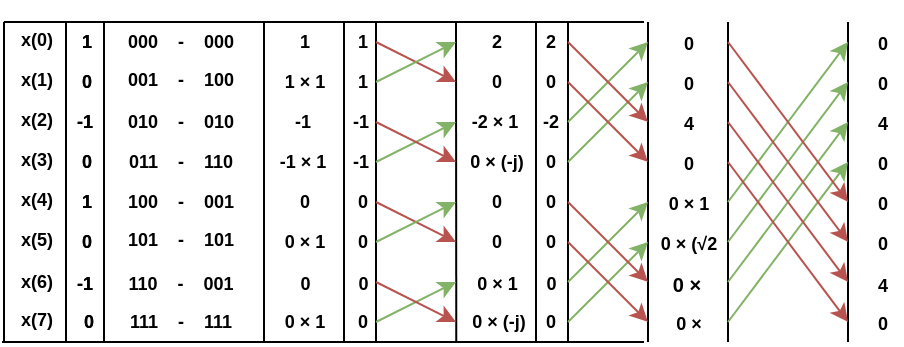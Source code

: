 <mxfile version="24.8.6">
  <diagram name="Сторінка-1" id="RcjeDI55UPopCyqRujaz">
    <mxGraphModel dx="199" dy="177" grid="1" gridSize="10" guides="1" tooltips="1" connect="1" arrows="1" fold="1" page="1" pageScale="1" pageWidth="827" pageHeight="1169" math="0" shadow="0">
      <root>
        <mxCell id="0" />
        <mxCell id="1" parent="0" />
        <mxCell id="wO6pOgG7dhvMrnXPIx7r-3" value="" style="endArrow=none;html=1;rounded=0;" edge="1" parent="1">
          <mxGeometry width="50" height="50" relative="1" as="geometry">
            <mxPoint x="336" y="400" as="sourcePoint" />
            <mxPoint x="336" y="240" as="targetPoint" />
          </mxGeometry>
        </mxCell>
        <mxCell id="wO6pOgG7dhvMrnXPIx7r-4" value="" style="endArrow=none;html=1;rounded=0;" edge="1" parent="1">
          <mxGeometry width="50" height="50" relative="1" as="geometry">
            <mxPoint x="376.14" y="400" as="sourcePoint" />
            <mxPoint x="376" y="240" as="targetPoint" />
          </mxGeometry>
        </mxCell>
        <mxCell id="wO6pOgG7dhvMrnXPIx7r-5" value="" style="html=1;shadow=0;dashed=0;align=center;verticalAlign=middle;shape=mxgraph.arrows2.arrow;dy=0.6;dx=40;notch=0;" vertex="1" parent="1">
          <mxGeometry x="336" y="330" width="40" as="geometry" />
        </mxCell>
        <mxCell id="wO6pOgG7dhvMrnXPIx7r-7" value="" style="endArrow=none;html=1;rounded=0;" edge="1" parent="1">
          <mxGeometry width="50" height="50" relative="1" as="geometry">
            <mxPoint x="280" y="400" as="sourcePoint" />
            <mxPoint x="280" y="240" as="targetPoint" />
          </mxGeometry>
        </mxCell>
        <mxCell id="wO6pOgG7dhvMrnXPIx7r-8" value="" style="endArrow=classic;html=1;rounded=0;fillColor=#f8cecc;strokeColor=#b85450;" edge="1" parent="1">
          <mxGeometry width="50" height="50" relative="1" as="geometry">
            <mxPoint x="336" y="250" as="sourcePoint" />
            <mxPoint x="376" y="270" as="targetPoint" />
          </mxGeometry>
        </mxCell>
        <mxCell id="wO6pOgG7dhvMrnXPIx7r-9" value="" style="endArrow=classic;html=1;rounded=0;fillColor=#d5e8d4;strokeColor=#82b366;" edge="1" parent="1">
          <mxGeometry width="50" height="50" relative="1" as="geometry">
            <mxPoint x="336" y="270" as="sourcePoint" />
            <mxPoint x="376" y="250" as="targetPoint" />
          </mxGeometry>
        </mxCell>
        <mxCell id="wO6pOgG7dhvMrnXPIx7r-11" value="" style="endArrow=classic;html=1;rounded=0;fillColor=#d5e8d4;strokeColor=#82b366;" edge="1" parent="1">
          <mxGeometry width="50" height="50" relative="1" as="geometry">
            <mxPoint x="336" y="310" as="sourcePoint" />
            <mxPoint x="376" y="290" as="targetPoint" />
          </mxGeometry>
        </mxCell>
        <mxCell id="wO6pOgG7dhvMrnXPIx7r-12" value="" style="endArrow=classic;html=1;rounded=0;fillColor=#f8cecc;strokeColor=#b85450;" edge="1" parent="1">
          <mxGeometry width="50" height="50" relative="1" as="geometry">
            <mxPoint x="336" y="290" as="sourcePoint" />
            <mxPoint x="376" y="310" as="targetPoint" />
          </mxGeometry>
        </mxCell>
        <mxCell id="wO6pOgG7dhvMrnXPIx7r-13" value="" style="endArrow=classic;html=1;rounded=0;fillColor=#f8cecc;strokeColor=#b85450;" edge="1" parent="1">
          <mxGeometry width="50" height="50" relative="1" as="geometry">
            <mxPoint x="336" y="330" as="sourcePoint" />
            <mxPoint x="376" y="350" as="targetPoint" />
          </mxGeometry>
        </mxCell>
        <mxCell id="wO6pOgG7dhvMrnXPIx7r-14" value="" style="endArrow=classic;html=1;rounded=0;fillColor=#d5e8d4;strokeColor=#82b366;" edge="1" parent="1">
          <mxGeometry width="50" height="50" relative="1" as="geometry">
            <mxPoint x="336" y="350" as="sourcePoint" />
            <mxPoint x="376" y="330" as="targetPoint" />
          </mxGeometry>
        </mxCell>
        <mxCell id="wO6pOgG7dhvMrnXPIx7r-15" value="" style="endArrow=classic;html=1;rounded=0;fillColor=#d5e8d4;strokeColor=#82b366;" edge="1" parent="1">
          <mxGeometry width="50" height="50" relative="1" as="geometry">
            <mxPoint x="336" y="390" as="sourcePoint" />
            <mxPoint x="376" y="370" as="targetPoint" />
          </mxGeometry>
        </mxCell>
        <mxCell id="wO6pOgG7dhvMrnXPIx7r-16" value="" style="endArrow=classic;html=1;rounded=0;fillColor=#f8cecc;strokeColor=#b85450;" edge="1" parent="1">
          <mxGeometry width="50" height="50" relative="1" as="geometry">
            <mxPoint x="336" y="370" as="sourcePoint" />
            <mxPoint x="376" y="390" as="targetPoint" />
          </mxGeometry>
        </mxCell>
        <mxCell id="wO6pOgG7dhvMrnXPIx7r-37" value="&lt;font style=&quot;font-size: 9px;&quot;&gt;1&lt;/font&gt;" style="text;strokeColor=none;fillColor=none;html=1;fontSize=24;fontStyle=1;verticalAlign=middle;align=center;" vertex="1" parent="1">
          <mxGeometry x="290" y="240" width="20" height="10" as="geometry" />
        </mxCell>
        <mxCell id="wO6pOgG7dhvMrnXPIx7r-38" value="&lt;font style=&quot;font-size: 9px;&quot;&gt;1&amp;nbsp;× 1&lt;/font&gt;" style="text;strokeColor=none;fillColor=none;html=1;fontSize=24;fontStyle=1;verticalAlign=middle;align=center;" vertex="1" parent="1">
          <mxGeometry x="290" y="260" width="20" height="10" as="geometry" />
        </mxCell>
        <mxCell id="wO6pOgG7dhvMrnXPIx7r-39" value="&lt;font style=&quot;font-size: 9px;&quot;&gt;-1&lt;/font&gt;" style="text;strokeColor=none;fillColor=none;html=1;fontSize=24;fontStyle=1;verticalAlign=middle;align=center;" vertex="1" parent="1">
          <mxGeometry x="289" y="280" width="20" height="10" as="geometry" />
        </mxCell>
        <mxCell id="wO6pOgG7dhvMrnXPIx7r-42" value="" style="endArrow=none;html=1;rounded=0;" edge="1" parent="1">
          <mxGeometry width="50" height="50" relative="1" as="geometry">
            <mxPoint x="432" y="400" as="sourcePoint" />
            <mxPoint x="432" y="240" as="targetPoint" />
          </mxGeometry>
        </mxCell>
        <mxCell id="wO6pOgG7dhvMrnXPIx7r-43" value="" style="endArrow=none;html=1;rounded=0;" edge="1" parent="1">
          <mxGeometry width="50" height="50" relative="1" as="geometry">
            <mxPoint x="472" y="400" as="sourcePoint" />
            <mxPoint x="472" y="240" as="targetPoint" />
          </mxGeometry>
        </mxCell>
        <mxCell id="wO6pOgG7dhvMrnXPIx7r-44" value="" style="endArrow=classic;html=1;rounded=0;fillColor=#d5e8d4;strokeColor=#82b366;" edge="1" parent="1">
          <mxGeometry width="50" height="50" relative="1" as="geometry">
            <mxPoint x="432" y="310" as="sourcePoint" />
            <mxPoint x="472" y="270" as="targetPoint" />
          </mxGeometry>
        </mxCell>
        <mxCell id="wO6pOgG7dhvMrnXPIx7r-45" value="" style="endArrow=classic;html=1;rounded=0;fillColor=#d5e8d4;strokeColor=#82b366;" edge="1" parent="1">
          <mxGeometry width="50" height="50" relative="1" as="geometry">
            <mxPoint x="432" y="290" as="sourcePoint" />
            <mxPoint x="472" y="250" as="targetPoint" />
          </mxGeometry>
        </mxCell>
        <mxCell id="wO6pOgG7dhvMrnXPIx7r-46" value="" style="endArrow=classic;html=1;rounded=0;fillColor=#f8cecc;strokeColor=#b85450;" edge="1" parent="1">
          <mxGeometry width="50" height="50" relative="1" as="geometry">
            <mxPoint x="432" y="250" as="sourcePoint" />
            <mxPoint x="472" y="290" as="targetPoint" />
          </mxGeometry>
        </mxCell>
        <mxCell id="wO6pOgG7dhvMrnXPIx7r-47" value="" style="endArrow=classic;html=1;rounded=0;fillColor=#f8cecc;strokeColor=#b85450;" edge="1" parent="1">
          <mxGeometry width="50" height="50" relative="1" as="geometry">
            <mxPoint x="432" y="270" as="sourcePoint" />
            <mxPoint x="472" y="310" as="targetPoint" />
          </mxGeometry>
        </mxCell>
        <mxCell id="wO6pOgG7dhvMrnXPIx7r-52" value="" style="endArrow=classic;html=1;rounded=0;fillColor=#d5e8d4;strokeColor=#82b366;" edge="1" parent="1">
          <mxGeometry width="50" height="50" relative="1" as="geometry">
            <mxPoint x="432" y="390" as="sourcePoint" />
            <mxPoint x="472" y="350" as="targetPoint" />
          </mxGeometry>
        </mxCell>
        <mxCell id="wO6pOgG7dhvMrnXPIx7r-53" value="" style="endArrow=classic;html=1;rounded=0;fillColor=#d5e8d4;strokeColor=#82b366;" edge="1" parent="1">
          <mxGeometry width="50" height="50" relative="1" as="geometry">
            <mxPoint x="432" y="370" as="sourcePoint" />
            <mxPoint x="472" y="330" as="targetPoint" />
          </mxGeometry>
        </mxCell>
        <mxCell id="wO6pOgG7dhvMrnXPIx7r-54" value="" style="endArrow=classic;html=1;rounded=0;fillColor=#f8cecc;strokeColor=#b85450;" edge="1" parent="1">
          <mxGeometry width="50" height="50" relative="1" as="geometry">
            <mxPoint x="432" y="330" as="sourcePoint" />
            <mxPoint x="472" y="370" as="targetPoint" />
          </mxGeometry>
        </mxCell>
        <mxCell id="wO6pOgG7dhvMrnXPIx7r-55" value="" style="endArrow=classic;html=1;rounded=0;fillColor=#f8cecc;strokeColor=#b85450;" edge="1" parent="1">
          <mxGeometry width="50" height="50" relative="1" as="geometry">
            <mxPoint x="432" y="350" as="sourcePoint" />
            <mxPoint x="472" y="390" as="targetPoint" />
          </mxGeometry>
        </mxCell>
        <mxCell id="wO6pOgG7dhvMrnXPIx7r-56" value="" style="endArrow=none;html=1;rounded=0;" edge="1" parent="1">
          <mxGeometry width="50" height="50" relative="1" as="geometry">
            <mxPoint x="512" y="400" as="sourcePoint" />
            <mxPoint x="512" y="240" as="targetPoint" />
          </mxGeometry>
        </mxCell>
        <mxCell id="wO6pOgG7dhvMrnXPIx7r-57" value="" style="endArrow=none;html=1;rounded=0;" edge="1" parent="1">
          <mxGeometry width="50" height="50" relative="1" as="geometry">
            <mxPoint x="572" y="400" as="sourcePoint" />
            <mxPoint x="572" y="240" as="targetPoint" />
          </mxGeometry>
        </mxCell>
        <mxCell id="wO6pOgG7dhvMrnXPIx7r-60" value="" style="endArrow=classic;html=1;rounded=0;fillColor=#d5e8d4;strokeColor=#82b366;" edge="1" parent="1">
          <mxGeometry width="50" height="50" relative="1" as="geometry">
            <mxPoint x="512" y="330" as="sourcePoint" />
            <mxPoint x="572" y="250" as="targetPoint" />
          </mxGeometry>
        </mxCell>
        <mxCell id="wO6pOgG7dhvMrnXPIx7r-61" value="" style="endArrow=classic;html=1;rounded=0;fillColor=#d5e8d4;strokeColor=#82b366;" edge="1" parent="1">
          <mxGeometry width="50" height="50" relative="1" as="geometry">
            <mxPoint x="512" y="350" as="sourcePoint" />
            <mxPoint x="572" y="270" as="targetPoint" />
          </mxGeometry>
        </mxCell>
        <mxCell id="wO6pOgG7dhvMrnXPIx7r-62" value="" style="endArrow=classic;html=1;rounded=0;fillColor=#d5e8d4;strokeColor=#82b366;" edge="1" parent="1">
          <mxGeometry width="50" height="50" relative="1" as="geometry">
            <mxPoint x="512" y="370" as="sourcePoint" />
            <mxPoint x="572" y="290" as="targetPoint" />
          </mxGeometry>
        </mxCell>
        <mxCell id="wO6pOgG7dhvMrnXPIx7r-63" value="" style="endArrow=classic;html=1;rounded=0;fillColor=#d5e8d4;strokeColor=#82b366;" edge="1" parent="1">
          <mxGeometry width="50" height="50" relative="1" as="geometry">
            <mxPoint x="512" y="390" as="sourcePoint" />
            <mxPoint x="572" y="310" as="targetPoint" />
          </mxGeometry>
        </mxCell>
        <mxCell id="wO6pOgG7dhvMrnXPIx7r-64" value="" style="endArrow=classic;html=1;rounded=0;fillColor=#f8cecc;strokeColor=#b85450;" edge="1" parent="1">
          <mxGeometry width="50" height="50" relative="1" as="geometry">
            <mxPoint x="512" y="250" as="sourcePoint" />
            <mxPoint x="572" y="330" as="targetPoint" />
          </mxGeometry>
        </mxCell>
        <mxCell id="wO6pOgG7dhvMrnXPIx7r-65" value="" style="endArrow=classic;html=1;rounded=0;fillColor=#f8cecc;strokeColor=#b85450;" edge="1" parent="1">
          <mxGeometry width="50" height="50" relative="1" as="geometry">
            <mxPoint x="512" y="270" as="sourcePoint" />
            <mxPoint x="572" y="350" as="targetPoint" />
          </mxGeometry>
        </mxCell>
        <mxCell id="wO6pOgG7dhvMrnXPIx7r-66" value="" style="endArrow=classic;html=1;rounded=0;fillColor=#f8cecc;strokeColor=#b85450;" edge="1" parent="1">
          <mxGeometry width="50" height="50" relative="1" as="geometry">
            <mxPoint x="512" y="290" as="sourcePoint" />
            <mxPoint x="572" y="370" as="targetPoint" />
          </mxGeometry>
        </mxCell>
        <mxCell id="wO6pOgG7dhvMrnXPIx7r-67" value="" style="endArrow=classic;html=1;rounded=0;fillColor=#f8cecc;strokeColor=#b85450;" edge="1" parent="1">
          <mxGeometry width="50" height="50" relative="1" as="geometry">
            <mxPoint x="512" y="310" as="sourcePoint" />
            <mxPoint x="572" y="390" as="targetPoint" />
          </mxGeometry>
        </mxCell>
        <mxCell id="wO6pOgG7dhvMrnXPIx7r-71" value="&lt;font style=&quot;font-size: 9px;&quot;&gt;-1&amp;nbsp;× 1&lt;/font&gt;" style="text;strokeColor=none;fillColor=none;html=1;fontSize=24;fontStyle=1;verticalAlign=middle;align=center;" vertex="1" parent="1">
          <mxGeometry x="289" y="300" width="20" height="10" as="geometry" />
        </mxCell>
        <mxCell id="wO6pOgG7dhvMrnXPIx7r-77" value="&lt;font style=&quot;font-size: 9px;&quot;&gt;0&lt;/font&gt;" style="text;strokeColor=none;fillColor=none;html=1;fontSize=24;fontStyle=1;verticalAlign=middle;align=center;" vertex="1" parent="1">
          <mxGeometry x="290" y="320" width="20" height="10" as="geometry" />
        </mxCell>
        <mxCell id="wO6pOgG7dhvMrnXPIx7r-79" value="&lt;font style=&quot;font-size: 9px;&quot;&gt;0&amp;nbsp;× 1&lt;/font&gt;" style="text;strokeColor=none;fillColor=none;html=1;fontSize=24;fontStyle=1;verticalAlign=middle;align=center;" vertex="1" parent="1">
          <mxGeometry x="290" y="380" width="20" height="10" as="geometry" />
        </mxCell>
        <mxCell id="wO6pOgG7dhvMrnXPIx7r-80" value="&lt;font style=&quot;font-size: 9px;&quot;&gt;&amp;nbsp;0&lt;/font&gt;" style="text;strokeColor=none;fillColor=none;html=1;fontSize=24;fontStyle=1;verticalAlign=middle;align=center;" vertex="1" parent="1">
          <mxGeometry x="289" y="361" width="20" height="9" as="geometry" />
        </mxCell>
        <mxCell id="wO6pOgG7dhvMrnXPIx7r-82" value="&lt;font style=&quot;font-size: 9px;&quot;&gt;000&amp;nbsp; &amp;nbsp; -&amp;nbsp; &amp;nbsp; 000&lt;/font&gt;" style="text;strokeColor=none;fillColor=none;html=1;fontSize=24;fontStyle=1;verticalAlign=middle;align=center;" vertex="1" parent="1">
          <mxGeometry x="228" y="240" width="20" height="10" as="geometry" />
        </mxCell>
        <mxCell id="wO6pOgG7dhvMrnXPIx7r-83" value="&lt;font style=&quot;font-size: 9px;&quot;&gt;001&amp;nbsp; &amp;nbsp; -&amp;nbsp; &amp;nbsp; 100&lt;/font&gt;" style="text;strokeColor=none;fillColor=none;html=1;fontSize=24;fontStyle=1;verticalAlign=middle;align=center;" vertex="1" parent="1">
          <mxGeometry x="228" y="259" width="20" height="10" as="geometry" />
        </mxCell>
        <mxCell id="wO6pOgG7dhvMrnXPIx7r-84" value="&lt;font style=&quot;font-size: 9px;&quot;&gt;010&amp;nbsp; &amp;nbsp; -&amp;nbsp; &amp;nbsp; 010&lt;/font&gt;" style="text;strokeColor=none;fillColor=none;html=1;fontSize=24;fontStyle=1;verticalAlign=middle;align=center;" vertex="1" parent="1">
          <mxGeometry x="228" y="280" width="20" height="10" as="geometry" />
        </mxCell>
        <mxCell id="wO6pOgG7dhvMrnXPIx7r-85" value="&lt;font style=&quot;font-size: 9px;&quot;&gt;011&amp;nbsp; &amp;nbsp; -&amp;nbsp; &amp;nbsp; 110&lt;/font&gt;" style="text;strokeColor=none;fillColor=none;html=1;fontSize=24;fontStyle=1;verticalAlign=middle;align=center;" vertex="1" parent="1">
          <mxGeometry x="228" y="300" width="20" height="10" as="geometry" />
        </mxCell>
        <mxCell id="wO6pOgG7dhvMrnXPIx7r-86" value="&lt;font style=&quot;font-size: 9px;&quot;&gt;100&amp;nbsp; &amp;nbsp; -&amp;nbsp; &amp;nbsp; 001&lt;/font&gt;" style="text;strokeColor=none;fillColor=none;html=1;fontSize=24;fontStyle=1;verticalAlign=middle;align=center;" vertex="1" parent="1">
          <mxGeometry x="228" y="320" width="20" height="10" as="geometry" />
        </mxCell>
        <mxCell id="wO6pOgG7dhvMrnXPIx7r-87" value="&lt;font style=&quot;font-size: 9px;&quot;&gt;101&amp;nbsp; &amp;nbsp; -&amp;nbsp; &amp;nbsp; 101&lt;/font&gt;" style="text;strokeColor=none;fillColor=none;html=1;fontSize=24;fontStyle=1;verticalAlign=middle;align=center;" vertex="1" parent="1">
          <mxGeometry x="238" y="339" height="10" as="geometry" />
        </mxCell>
        <mxCell id="wO6pOgG7dhvMrnXPIx7r-88" value="&lt;font style=&quot;font-size: 9px;&quot;&gt;110&amp;nbsp; &amp;nbsp; -&amp;nbsp; &amp;nbsp; 001&lt;/font&gt;" style="text;strokeColor=none;fillColor=none;html=1;fontSize=24;fontStyle=1;verticalAlign=middle;align=center;" vertex="1" parent="1">
          <mxGeometry x="228" y="361" width="20" height="10" as="geometry" />
        </mxCell>
        <mxCell id="wO6pOgG7dhvMrnXPIx7r-89" value="&lt;font style=&quot;font-size: 9px;&quot;&gt;111&amp;nbsp; &amp;nbsp; -&amp;nbsp; &amp;nbsp; 111&lt;/font&gt;" style="text;strokeColor=none;fillColor=none;html=1;fontSize=24;fontStyle=1;verticalAlign=middle;align=center;" vertex="1" parent="1">
          <mxGeometry x="228" y="380" width="20" height="10" as="geometry" />
        </mxCell>
        <mxCell id="wO6pOgG7dhvMrnXPIx7r-92" value="" style="endArrow=none;html=1;rounded=0;" edge="1" parent="1">
          <mxGeometry width="50" height="50" relative="1" as="geometry">
            <mxPoint x="200" y="400" as="sourcePoint" />
            <mxPoint x="200" y="240" as="targetPoint" />
          </mxGeometry>
        </mxCell>
        <mxCell id="wO6pOgG7dhvMrnXPIx7r-93" value="" style="endArrow=none;html=1;rounded=0;" edge="1" parent="1">
          <mxGeometry width="50" height="50" relative="1" as="geometry">
            <mxPoint x="181" y="400" as="sourcePoint" />
            <mxPoint x="181" y="240" as="targetPoint" />
          </mxGeometry>
        </mxCell>
        <mxCell id="wO6pOgG7dhvMrnXPIx7r-94" value="&lt;font style=&quot;font-size: 9px;&quot;&gt;1&lt;/font&gt;" style="text;strokeColor=none;fillColor=none;html=1;fontSize=24;fontStyle=1;verticalAlign=middle;align=center;" vertex="1" parent="1">
          <mxGeometry x="181" y="240" width="20" height="10" as="geometry" />
        </mxCell>
        <mxCell id="wO6pOgG7dhvMrnXPIx7r-95" value="&lt;font style=&quot;font-size: 9px;&quot;&gt;0&lt;/font&gt;" style="text;strokeColor=none;fillColor=none;html=1;fontSize=24;fontStyle=1;verticalAlign=middle;align=center;" vertex="1" parent="1">
          <mxGeometry x="181" y="260" width="20" height="10" as="geometry" />
        </mxCell>
        <mxCell id="wO6pOgG7dhvMrnXPIx7r-96" value="&lt;font style=&quot;font-size: 9px;&quot;&gt;-1&lt;/font&gt;" style="text;strokeColor=none;fillColor=none;html=1;fontSize=24;fontStyle=1;verticalAlign=middle;align=center;" vertex="1" parent="1">
          <mxGeometry x="180" y="280" width="20" height="10" as="geometry" />
        </mxCell>
        <mxCell id="wO6pOgG7dhvMrnXPIx7r-97" value="&lt;font style=&quot;font-size: 9px;&quot;&gt;0&lt;/font&gt;" style="text;strokeColor=none;fillColor=none;html=1;fontSize=24;fontStyle=1;verticalAlign=middle;align=center;" vertex="1" parent="1">
          <mxGeometry x="181" y="300" width="20" height="10" as="geometry" />
        </mxCell>
        <mxCell id="wO6pOgG7dhvMrnXPIx7r-98" value="&lt;font style=&quot;font-size: 9px;&quot;&gt;1&lt;/font&gt;" style="text;strokeColor=none;fillColor=none;html=1;fontSize=24;fontStyle=1;verticalAlign=middle;align=center;" vertex="1" parent="1">
          <mxGeometry x="181" y="320" width="20" height="10" as="geometry" />
        </mxCell>
        <mxCell id="wO6pOgG7dhvMrnXPIx7r-99" value="&lt;font style=&quot;font-size: 9px;&quot;&gt;0&lt;/font&gt;" style="text;strokeColor=none;fillColor=none;html=1;fontSize=24;fontStyle=1;verticalAlign=middle;align=center;" vertex="1" parent="1">
          <mxGeometry x="181" y="340" width="20" height="10" as="geometry" />
        </mxCell>
        <mxCell id="wO6pOgG7dhvMrnXPIx7r-100" value="&lt;font style=&quot;font-size: 9px;&quot;&gt;0&lt;/font&gt;" style="text;strokeColor=none;fillColor=none;html=1;fontSize=24;fontStyle=1;verticalAlign=middle;align=center;" vertex="1" parent="1">
          <mxGeometry x="182" y="380" width="20" height="10" as="geometry" />
        </mxCell>
        <mxCell id="wO6pOgG7dhvMrnXPIx7r-101" value="&lt;font style=&quot;font-size: 9px;&quot;&gt;-1&lt;/font&gt;" style="text;strokeColor=none;fillColor=none;html=1;fontSize=24;fontStyle=1;verticalAlign=middle;align=center;" vertex="1" parent="1">
          <mxGeometry x="180" y="361" width="20" height="10" as="geometry" />
        </mxCell>
        <mxCell id="wO6pOgG7dhvMrnXPIx7r-110" value="&lt;font style=&quot;font-size: 9px;&quot;&gt;0&amp;nbsp;× 1&lt;/font&gt;" style="text;strokeColor=none;fillColor=none;html=1;fontSize=24;fontStyle=1;verticalAlign=middle;align=center;" vertex="1" parent="1">
          <mxGeometry x="290" y="340" width="20" height="10" as="geometry" />
        </mxCell>
        <mxCell id="wO6pOgG7dhvMrnXPIx7r-113" value="&lt;font style=&quot;font-size: 9px;&quot;&gt;2&lt;/font&gt;" style="text;strokeColor=none;fillColor=none;html=1;fontSize=24;fontStyle=1;verticalAlign=middle;align=center;" vertex="1" parent="1">
          <mxGeometry x="386" y="240" width="20" height="10" as="geometry" />
        </mxCell>
        <mxCell id="wO6pOgG7dhvMrnXPIx7r-114" value="&lt;font style=&quot;font-size: 9px;&quot;&gt;0&lt;/font&gt;" style="text;strokeColor=none;fillColor=none;html=1;fontSize=24;fontStyle=1;verticalAlign=middle;align=center;" vertex="1" parent="1">
          <mxGeometry x="386" y="260" width="20" height="10" as="geometry" />
        </mxCell>
        <mxCell id="wO6pOgG7dhvMrnXPIx7r-115" value="&lt;font style=&quot;font-size: 9px;&quot;&gt;-2 × 1&lt;/font&gt;" style="text;strokeColor=none;fillColor=none;html=1;fontSize=24;fontStyle=1;verticalAlign=middle;align=center;" vertex="1" parent="1">
          <mxGeometry x="385" y="280" width="20" height="10" as="geometry" />
        </mxCell>
        <mxCell id="wO6pOgG7dhvMrnXPIx7r-116" value="&lt;font style=&quot;font-size: 9px;&quot;&gt;0&amp;nbsp;× (-j)&lt;/font&gt;" style="text;strokeColor=none;fillColor=none;html=1;fontSize=24;fontStyle=1;verticalAlign=middle;align=center;" vertex="1" parent="1">
          <mxGeometry x="386" y="300" width="20" height="10" as="geometry" />
        </mxCell>
        <mxCell id="wO6pOgG7dhvMrnXPIx7r-117" value="&lt;font style=&quot;font-size: 9px;&quot;&gt;0&lt;/font&gt;" style="text;strokeColor=none;fillColor=none;html=1;fontSize=24;fontStyle=1;verticalAlign=middle;align=center;" vertex="1" parent="1">
          <mxGeometry x="386" y="320" width="20" height="10" as="geometry" />
        </mxCell>
        <mxCell id="wO6pOgG7dhvMrnXPIx7r-118" value="&lt;font style=&quot;font-size: 9px;&quot;&gt;0&amp;nbsp;× (-j)&lt;/font&gt;" style="text;strokeColor=none;fillColor=none;html=1;fontSize=24;fontStyle=1;verticalAlign=middle;align=center;" vertex="1" parent="1">
          <mxGeometry x="387" y="380" width="20" height="10" as="geometry" />
        </mxCell>
        <mxCell id="wO6pOgG7dhvMrnXPIx7r-119" value="&lt;font style=&quot;font-size: 9px;&quot;&gt;&amp;nbsp;0&amp;nbsp;&lt;/font&gt;&lt;span style=&quot;font-size: 9px;&quot;&gt;× 1&lt;/span&gt;" style="text;strokeColor=none;fillColor=none;html=1;fontSize=24;fontStyle=1;verticalAlign=middle;align=center;" vertex="1" parent="1">
          <mxGeometry x="385" y="361" width="20" height="9" as="geometry" />
        </mxCell>
        <mxCell id="wO6pOgG7dhvMrnXPIx7r-120" value="&lt;font style=&quot;font-size: 9px;&quot;&gt;0&lt;/font&gt;" style="text;strokeColor=none;fillColor=none;html=1;fontSize=24;fontStyle=1;verticalAlign=middle;align=center;" vertex="1" parent="1">
          <mxGeometry x="386" y="340" width="20" height="10" as="geometry" />
        </mxCell>
        <mxCell id="wO6pOgG7dhvMrnXPIx7r-121" value="" style="endArrow=none;html=1;rounded=0;" edge="1" parent="1">
          <mxGeometry width="50" height="50" relative="1" as="geometry">
            <mxPoint x="320" y="400" as="sourcePoint" />
            <mxPoint x="320" y="240" as="targetPoint" />
          </mxGeometry>
        </mxCell>
        <mxCell id="wO6pOgG7dhvMrnXPIx7r-122" value="&lt;font style=&quot;font-size: 9px;&quot;&gt;1&lt;/font&gt;" style="text;strokeColor=none;fillColor=none;html=1;fontSize=24;fontStyle=1;verticalAlign=middle;align=center;" vertex="1" parent="1">
          <mxGeometry x="319" y="240" width="20" height="10" as="geometry" />
        </mxCell>
        <mxCell id="wO6pOgG7dhvMrnXPIx7r-123" value="&lt;font style=&quot;font-size: 9px;&quot;&gt;1&lt;/font&gt;" style="text;strokeColor=none;fillColor=none;html=1;fontSize=24;fontStyle=1;verticalAlign=middle;align=center;" vertex="1" parent="1">
          <mxGeometry x="319" y="260" width="20" height="10" as="geometry" />
        </mxCell>
        <mxCell id="wO6pOgG7dhvMrnXPIx7r-124" value="&lt;font style=&quot;font-size: 9px;&quot;&gt;-1&lt;/font&gt;" style="text;strokeColor=none;fillColor=none;html=1;fontSize=24;fontStyle=1;verticalAlign=middle;align=center;" vertex="1" parent="1">
          <mxGeometry x="318" y="280" width="20" height="10" as="geometry" />
        </mxCell>
        <mxCell id="wO6pOgG7dhvMrnXPIx7r-125" value="&lt;font style=&quot;font-size: 9px;&quot;&gt;-1&lt;/font&gt;" style="text;strokeColor=none;fillColor=none;html=1;fontSize=24;fontStyle=1;verticalAlign=middle;align=center;" vertex="1" parent="1">
          <mxGeometry x="318" y="300" width="20" height="10" as="geometry" />
        </mxCell>
        <mxCell id="wO6pOgG7dhvMrnXPIx7r-126" value="&lt;font style=&quot;font-size: 9px;&quot;&gt;0&lt;/font&gt;" style="text;strokeColor=none;fillColor=none;html=1;fontSize=24;fontStyle=1;verticalAlign=middle;align=center;" vertex="1" parent="1">
          <mxGeometry x="319" y="320" width="20" height="10" as="geometry" />
        </mxCell>
        <mxCell id="wO6pOgG7dhvMrnXPIx7r-127" value="&lt;font style=&quot;font-size: 9px;&quot;&gt;0&lt;/font&gt;" style="text;strokeColor=none;fillColor=none;html=1;fontSize=24;fontStyle=1;verticalAlign=middle;align=center;" vertex="1" parent="1">
          <mxGeometry x="319" y="380" width="20" height="10" as="geometry" />
        </mxCell>
        <mxCell id="wO6pOgG7dhvMrnXPIx7r-128" value="&lt;font style=&quot;font-size: 9px;&quot;&gt;&amp;nbsp;0&lt;/font&gt;" style="text;strokeColor=none;fillColor=none;html=1;fontSize=24;fontStyle=1;verticalAlign=middle;align=center;" vertex="1" parent="1">
          <mxGeometry x="318" y="361" width="20" height="9" as="geometry" />
        </mxCell>
        <mxCell id="wO6pOgG7dhvMrnXPIx7r-129" value="&lt;font style=&quot;font-size: 9px;&quot;&gt;0&lt;/font&gt;" style="text;strokeColor=none;fillColor=none;html=1;fontSize=24;fontStyle=1;verticalAlign=middle;align=center;" vertex="1" parent="1">
          <mxGeometry x="319" y="340" width="20" height="10" as="geometry" />
        </mxCell>
        <mxCell id="wO6pOgG7dhvMrnXPIx7r-130" value="" style="endArrow=none;html=1;rounded=0;" edge="1" parent="1">
          <mxGeometry width="50" height="50" relative="1" as="geometry">
            <mxPoint x="416" y="400" as="sourcePoint" />
            <mxPoint x="416" y="240" as="targetPoint" />
          </mxGeometry>
        </mxCell>
        <mxCell id="wO6pOgG7dhvMrnXPIx7r-131" value="&lt;font style=&quot;font-size: 9px;&quot;&gt;2&lt;/font&gt;" style="text;strokeColor=none;fillColor=none;html=1;fontSize=24;fontStyle=1;verticalAlign=middle;align=center;" vertex="1" parent="1">
          <mxGeometry x="413" y="240" width="20" height="10" as="geometry" />
        </mxCell>
        <mxCell id="wO6pOgG7dhvMrnXPIx7r-132" value="&lt;font style=&quot;font-size: 9px;&quot;&gt;0&lt;/font&gt;" style="text;strokeColor=none;fillColor=none;html=1;fontSize=24;fontStyle=1;verticalAlign=middle;align=center;" vertex="1" parent="1">
          <mxGeometry x="413" y="260" width="20" height="10" as="geometry" />
        </mxCell>
        <mxCell id="wO6pOgG7dhvMrnXPIx7r-133" value="&lt;font style=&quot;font-size: 9px;&quot;&gt;-2&lt;/font&gt;" style="text;strokeColor=none;fillColor=none;html=1;fontSize=24;fontStyle=1;verticalAlign=middle;align=center;" vertex="1" parent="1">
          <mxGeometry x="413" y="280" width="20" height="10" as="geometry" />
        </mxCell>
        <mxCell id="wO6pOgG7dhvMrnXPIx7r-134" value="&lt;font style=&quot;font-size: 9px;&quot;&gt;0&lt;/font&gt;" style="text;strokeColor=none;fillColor=none;html=1;fontSize=24;fontStyle=1;verticalAlign=middle;align=center;" vertex="1" parent="1">
          <mxGeometry x="413" y="300" width="20" height="10" as="geometry" />
        </mxCell>
        <mxCell id="wO6pOgG7dhvMrnXPIx7r-135" value="&lt;font style=&quot;font-size: 9px;&quot;&gt;0&lt;/font&gt;" style="text;strokeColor=none;fillColor=none;html=1;fontSize=24;fontStyle=1;verticalAlign=middle;align=center;" vertex="1" parent="1">
          <mxGeometry x="413" y="320" width="20" height="10" as="geometry" />
        </mxCell>
        <mxCell id="wO6pOgG7dhvMrnXPIx7r-136" value="&lt;font style=&quot;font-size: 9px;&quot;&gt;0&lt;/font&gt;" style="text;strokeColor=none;fillColor=none;html=1;fontSize=24;fontStyle=1;verticalAlign=middle;align=center;" vertex="1" parent="1">
          <mxGeometry x="413" y="380" width="20" height="10" as="geometry" />
        </mxCell>
        <mxCell id="wO6pOgG7dhvMrnXPIx7r-137" value="&lt;font style=&quot;font-size: 9px;&quot;&gt;&amp;nbsp;0&lt;/font&gt;" style="text;strokeColor=none;fillColor=none;html=1;fontSize=24;fontStyle=1;verticalAlign=middle;align=center;" vertex="1" parent="1">
          <mxGeometry x="412" y="361" width="20" height="9" as="geometry" />
        </mxCell>
        <mxCell id="wO6pOgG7dhvMrnXPIx7r-138" value="&lt;font style=&quot;font-size: 9px;&quot;&gt;0&lt;/font&gt;" style="text;strokeColor=none;fillColor=none;html=1;fontSize=24;fontStyle=1;verticalAlign=middle;align=center;" vertex="1" parent="1">
          <mxGeometry x="413" y="340" width="20" height="10" as="geometry" />
        </mxCell>
        <mxCell id="wO6pOgG7dhvMrnXPIx7r-139" value="" style="endArrow=none;html=1;rounded=0;" edge="1" parent="1">
          <mxGeometry width="50" height="50" relative="1" as="geometry">
            <mxPoint x="200" y="240" as="sourcePoint" />
            <mxPoint x="470" y="240" as="targetPoint" />
          </mxGeometry>
        </mxCell>
        <mxCell id="wO6pOgG7dhvMrnXPIx7r-140" value="" style="endArrow=none;html=1;rounded=0;" edge="1" parent="1">
          <mxGeometry width="50" height="50" relative="1" as="geometry">
            <mxPoint x="200" y="400" as="sourcePoint" />
            <mxPoint x="470" y="400" as="targetPoint" />
          </mxGeometry>
        </mxCell>
        <mxCell id="wO6pOgG7dhvMrnXPIx7r-143" value="&lt;font style=&quot;font-size: 9px;&quot;&gt;x(0)&lt;/font&gt;" style="text;strokeColor=none;fillColor=none;html=1;fontSize=24;fontStyle=1;verticalAlign=middle;align=center;" vertex="1" parent="1">
          <mxGeometry x="156" y="239" width="20" height="10" as="geometry" />
        </mxCell>
        <mxCell id="wO6pOgG7dhvMrnXPIx7r-144" value="&lt;font style=&quot;font-size: 9px;&quot;&gt;x(1)&lt;/font&gt;" style="text;strokeColor=none;fillColor=none;html=1;fontSize=24;fontStyle=1;verticalAlign=middle;align=center;" vertex="1" parent="1">
          <mxGeometry x="156" y="259" width="20" height="10" as="geometry" />
        </mxCell>
        <mxCell id="wO6pOgG7dhvMrnXPIx7r-145" value="&lt;font style=&quot;font-size: 9px;&quot;&gt;x(2)&lt;/font&gt;" style="text;strokeColor=none;fillColor=none;html=1;fontSize=24;fontStyle=1;verticalAlign=middle;align=center;" vertex="1" parent="1">
          <mxGeometry x="156" y="279" width="20" height="10" as="geometry" />
        </mxCell>
        <mxCell id="wO6pOgG7dhvMrnXPIx7r-146" value="&lt;font style=&quot;font-size: 9px;&quot;&gt;x(3)&lt;/font&gt;" style="text;strokeColor=none;fillColor=none;html=1;fontSize=24;fontStyle=1;verticalAlign=middle;align=center;" vertex="1" parent="1">
          <mxGeometry x="156" y="299" width="20" height="10" as="geometry" />
        </mxCell>
        <mxCell id="wO6pOgG7dhvMrnXPIx7r-147" value="&lt;font style=&quot;font-size: 9px;&quot;&gt;x(4)&lt;/font&gt;" style="text;strokeColor=none;fillColor=none;html=1;fontSize=24;fontStyle=1;verticalAlign=middle;align=center;" vertex="1" parent="1">
          <mxGeometry x="156" y="319" width="20" height="10" as="geometry" />
        </mxCell>
        <mxCell id="wO6pOgG7dhvMrnXPIx7r-148" value="&lt;font style=&quot;font-size: 9px;&quot;&gt;x(5)&lt;/font&gt;" style="text;strokeColor=none;fillColor=none;html=1;fontSize=24;fontStyle=1;verticalAlign=middle;align=center;" vertex="1" parent="1">
          <mxGeometry x="156" y="339" width="20" height="10" as="geometry" />
        </mxCell>
        <mxCell id="wO6pOgG7dhvMrnXPIx7r-149" value="&lt;font style=&quot;font-size: 9px;&quot;&gt;x(7)&lt;/font&gt;" style="text;strokeColor=none;fillColor=none;html=1;fontSize=24;fontStyle=1;verticalAlign=middle;align=center;" vertex="1" parent="1">
          <mxGeometry x="156" y="379" width="20" height="10" as="geometry" />
        </mxCell>
        <mxCell id="wO6pOgG7dhvMrnXPIx7r-150" value="&lt;font style=&quot;font-size: 9px;&quot;&gt;x(6)&lt;/font&gt;" style="text;strokeColor=none;fillColor=none;html=1;fontSize=24;fontStyle=1;verticalAlign=middle;align=center;" vertex="1" parent="1">
          <mxGeometry x="156" y="360" width="20" height="10" as="geometry" />
        </mxCell>
        <mxCell id="wO6pOgG7dhvMrnXPIx7r-151" value="" style="endArrow=none;html=1;rounded=0;" edge="1" parent="1">
          <mxGeometry width="50" height="50" relative="1" as="geometry">
            <mxPoint x="150" y="400" as="sourcePoint" />
            <mxPoint x="150" y="240" as="targetPoint" />
          </mxGeometry>
        </mxCell>
        <mxCell id="wO6pOgG7dhvMrnXPIx7r-152" value="" style="endArrow=none;html=1;rounded=0;entryX=1;entryY=0;entryDx=0;entryDy=0;" edge="1" parent="1" target="wO6pOgG7dhvMrnXPIx7r-94">
          <mxGeometry width="50" height="50" relative="1" as="geometry">
            <mxPoint x="150" y="240" as="sourcePoint" />
            <mxPoint x="210" y="280" as="targetPoint" />
          </mxGeometry>
        </mxCell>
        <mxCell id="wO6pOgG7dhvMrnXPIx7r-153" value="" style="endArrow=none;html=1;rounded=0;entryX=1;entryY=0;entryDx=0;entryDy=0;" edge="1" parent="1">
          <mxGeometry width="50" height="50" relative="1" as="geometry">
            <mxPoint x="149" y="400" as="sourcePoint" />
            <mxPoint x="200" y="400" as="targetPoint" />
          </mxGeometry>
        </mxCell>
        <mxCell id="wO6pOgG7dhvMrnXPIx7r-154" value="" style="endArrow=none;html=1;rounded=0;" edge="1" parent="1">
          <mxGeometry width="50" height="50" relative="1" as="geometry">
            <mxPoint x="200" y="400" as="sourcePoint" />
            <mxPoint x="200" y="240" as="targetPoint" />
          </mxGeometry>
        </mxCell>
        <mxCell id="wO6pOgG7dhvMrnXPIx7r-155" value="" style="endArrow=none;html=1;rounded=0;" edge="1" parent="1">
          <mxGeometry width="50" height="50" relative="1" as="geometry">
            <mxPoint x="181" y="400" as="sourcePoint" />
            <mxPoint x="181" y="240" as="targetPoint" />
          </mxGeometry>
        </mxCell>
        <mxCell id="wO6pOgG7dhvMrnXPIx7r-156" value="&lt;font style=&quot;font-size: 9px;&quot;&gt;1&lt;/font&gt;" style="text;strokeColor=none;fillColor=none;html=1;fontSize=24;fontStyle=1;verticalAlign=middle;align=center;" vertex="1" parent="1">
          <mxGeometry x="181" y="240" width="20" height="10" as="geometry" />
        </mxCell>
        <mxCell id="wO6pOgG7dhvMrnXPIx7r-157" value="&lt;font style=&quot;font-size: 9px;&quot;&gt;0&lt;/font&gt;" style="text;strokeColor=none;fillColor=none;html=1;fontSize=24;fontStyle=1;verticalAlign=middle;align=center;" vertex="1" parent="1">
          <mxGeometry x="181" y="260" width="20" height="10" as="geometry" />
        </mxCell>
        <mxCell id="wO6pOgG7dhvMrnXPIx7r-158" value="&lt;font style=&quot;font-size: 9px;&quot;&gt;-1&lt;/font&gt;" style="text;strokeColor=none;fillColor=none;html=1;fontSize=24;fontStyle=1;verticalAlign=middle;align=center;" vertex="1" parent="1">
          <mxGeometry x="180" y="280" width="20" height="10" as="geometry" />
        </mxCell>
        <mxCell id="wO6pOgG7dhvMrnXPIx7r-159" value="&lt;font style=&quot;font-size: 9px;&quot;&gt;0&lt;/font&gt;" style="text;strokeColor=none;fillColor=none;html=1;fontSize=24;fontStyle=1;verticalAlign=middle;align=center;" vertex="1" parent="1">
          <mxGeometry x="181" y="300" width="20" height="10" as="geometry" />
        </mxCell>
        <mxCell id="wO6pOgG7dhvMrnXPIx7r-160" value="&lt;font style=&quot;font-size: 9px;&quot;&gt;1&lt;/font&gt;" style="text;strokeColor=none;fillColor=none;html=1;fontSize=24;fontStyle=1;verticalAlign=middle;align=center;" vertex="1" parent="1">
          <mxGeometry x="181" y="320" width="20" height="10" as="geometry" />
        </mxCell>
        <mxCell id="wO6pOgG7dhvMrnXPIx7r-161" value="&lt;font style=&quot;font-size: 9px;&quot;&gt;0&lt;/font&gt;" style="text;strokeColor=none;fillColor=none;html=1;fontSize=24;fontStyle=1;verticalAlign=middle;align=center;" vertex="1" parent="1">
          <mxGeometry x="181" y="340" width="20" height="10" as="geometry" />
        </mxCell>
        <mxCell id="wO6pOgG7dhvMrnXPIx7r-162" value="&lt;font style=&quot;font-size: 9px;&quot;&gt;0&lt;/font&gt;" style="text;strokeColor=none;fillColor=none;html=1;fontSize=24;fontStyle=1;verticalAlign=middle;align=center;" vertex="1" parent="1">
          <mxGeometry x="182" y="380" width="20" height="10" as="geometry" />
        </mxCell>
        <mxCell id="wO6pOgG7dhvMrnXPIx7r-163" value="&lt;font style=&quot;font-size: 9px;&quot;&gt;-1&lt;/font&gt;" style="text;strokeColor=none;fillColor=none;html=1;fontSize=24;fontStyle=1;verticalAlign=middle;align=center;" vertex="1" parent="1">
          <mxGeometry x="180" y="361" width="20" height="10" as="geometry" />
        </mxCell>
        <mxCell id="wO6pOgG7dhvMrnXPIx7r-164" value="&lt;font style=&quot;font-size: 9px;&quot;&gt;0&lt;/font&gt;" style="text;strokeColor=none;fillColor=none;html=1;fontSize=24;fontStyle=1;verticalAlign=middle;align=center;" vertex="1" parent="1">
          <mxGeometry x="482" y="241" width="20" height="10" as="geometry" />
        </mxCell>
        <mxCell id="wO6pOgG7dhvMrnXPIx7r-165" value="&lt;font style=&quot;font-size: 9px;&quot;&gt;0&lt;/font&gt;" style="text;strokeColor=none;fillColor=none;html=1;fontSize=24;fontStyle=1;verticalAlign=middle;align=center;" vertex="1" parent="1">
          <mxGeometry x="482" y="261" width="20" height="10" as="geometry" />
        </mxCell>
        <mxCell id="wO6pOgG7dhvMrnXPIx7r-166" value="&lt;font style=&quot;font-size: 9px;&quot;&gt;4&lt;/font&gt;" style="text;strokeColor=none;fillColor=none;html=1;fontSize=24;fontStyle=1;verticalAlign=middle;align=center;" vertex="1" parent="1">
          <mxGeometry x="482" y="281" width="20" height="10" as="geometry" />
        </mxCell>
        <mxCell id="wO6pOgG7dhvMrnXPIx7r-167" value="&lt;font style=&quot;font-size: 9px;&quot;&gt;0&lt;/font&gt;" style="text;strokeColor=none;fillColor=none;html=1;fontSize=24;fontStyle=1;verticalAlign=middle;align=center;" vertex="1" parent="1">
          <mxGeometry x="482" y="301" width="20" height="10" as="geometry" />
        </mxCell>
        <mxCell id="wO6pOgG7dhvMrnXPIx7r-168" value="&lt;font style=&quot;font-size: 9px;&quot;&gt;0&amp;nbsp;× 1&lt;/font&gt;" style="text;strokeColor=none;fillColor=none;html=1;fontSize=24;fontStyle=1;verticalAlign=middle;align=center;" vertex="1" parent="1">
          <mxGeometry x="482" y="321" width="20" height="10" as="geometry" />
        </mxCell>
        <mxCell id="wO6pOgG7dhvMrnXPIx7r-169" value="&lt;font style=&quot;font-size: 9px;&quot;&gt;0&amp;nbsp;×&lt;/font&gt;" style="text;strokeColor=none;fillColor=none;html=1;fontSize=24;fontStyle=1;verticalAlign=middle;align=center;" vertex="1" parent="1">
          <mxGeometry x="482" y="381" width="20" height="10" as="geometry" />
        </mxCell>
        <mxCell id="wO6pOgG7dhvMrnXPIx7r-170" value="&lt;font size=&quot;1&quot;&gt;0&amp;nbsp;×&lt;/font&gt;" style="text;strokeColor=none;fillColor=none;html=1;fontSize=24;fontStyle=1;verticalAlign=middle;align=center;" vertex="1" parent="1">
          <mxGeometry x="481" y="362" width="20" height="9" as="geometry" />
        </mxCell>
        <mxCell id="wO6pOgG7dhvMrnXPIx7r-171" value="&lt;font style=&quot;font-size: 9px;&quot;&gt;0&amp;nbsp;× (√2&lt;/font&gt;" style="text;strokeColor=none;fillColor=none;html=1;fontSize=24;fontStyle=1;verticalAlign=middle;align=center;" vertex="1" parent="1">
          <mxGeometry x="482" y="341" width="20" height="10" as="geometry" />
        </mxCell>
        <mxCell id="wO6pOgG7dhvMrnXPIx7r-174" value="&lt;font style=&quot;font-size: 9px;&quot;&gt;0&lt;/font&gt;" style="text;strokeColor=none;fillColor=none;html=1;fontSize=24;fontStyle=1;verticalAlign=middle;align=center;" vertex="1" parent="1">
          <mxGeometry x="579" y="241" width="20" height="10" as="geometry" />
        </mxCell>
        <mxCell id="wO6pOgG7dhvMrnXPIx7r-175" value="&lt;font style=&quot;font-size: 9px;&quot;&gt;0&lt;/font&gt;" style="text;strokeColor=none;fillColor=none;html=1;fontSize=24;fontStyle=1;verticalAlign=middle;align=center;" vertex="1" parent="1">
          <mxGeometry x="579" y="261" width="20" height="10" as="geometry" />
        </mxCell>
        <mxCell id="wO6pOgG7dhvMrnXPIx7r-176" value="&lt;font style=&quot;font-size: 9px;&quot;&gt;4&lt;/font&gt;" style="text;strokeColor=none;fillColor=none;html=1;fontSize=24;fontStyle=1;verticalAlign=middle;align=center;" vertex="1" parent="1">
          <mxGeometry x="579" y="281" width="20" height="10" as="geometry" />
        </mxCell>
        <mxCell id="wO6pOgG7dhvMrnXPIx7r-177" value="&lt;font style=&quot;font-size: 9px;&quot;&gt;0&lt;/font&gt;" style="text;strokeColor=none;fillColor=none;html=1;fontSize=24;fontStyle=1;verticalAlign=middle;align=center;" vertex="1" parent="1">
          <mxGeometry x="579" y="301" width="20" height="10" as="geometry" />
        </mxCell>
        <mxCell id="wO6pOgG7dhvMrnXPIx7r-178" value="&lt;font style=&quot;font-size: 9px;&quot;&gt;0&lt;/font&gt;" style="text;strokeColor=none;fillColor=none;html=1;fontSize=24;fontStyle=1;verticalAlign=middle;align=center;" vertex="1" parent="1">
          <mxGeometry x="579" y="321" width="20" height="10" as="geometry" />
        </mxCell>
        <mxCell id="wO6pOgG7dhvMrnXPIx7r-179" value="&lt;font style=&quot;font-size: 9px;&quot;&gt;0&lt;/font&gt;" style="text;strokeColor=none;fillColor=none;html=1;fontSize=24;fontStyle=1;verticalAlign=middle;align=center;" vertex="1" parent="1">
          <mxGeometry x="579" y="381" width="20" height="10" as="geometry" />
        </mxCell>
        <mxCell id="wO6pOgG7dhvMrnXPIx7r-180" value="&lt;font style=&quot;font-size: 9px;&quot;&gt;4&lt;/font&gt;" style="text;strokeColor=none;fillColor=none;html=1;fontSize=24;fontStyle=1;verticalAlign=middle;align=center;" vertex="1" parent="1">
          <mxGeometry x="579" y="362" width="20" height="9" as="geometry" />
        </mxCell>
        <mxCell id="wO6pOgG7dhvMrnXPIx7r-181" value="&lt;font style=&quot;font-size: 9px;&quot;&gt;0&lt;/font&gt;" style="text;strokeColor=none;fillColor=none;html=1;fontSize=24;fontStyle=1;verticalAlign=middle;align=center;" vertex="1" parent="1">
          <mxGeometry x="579" y="341" width="20" height="10" as="geometry" />
        </mxCell>
      </root>
    </mxGraphModel>
  </diagram>
</mxfile>
